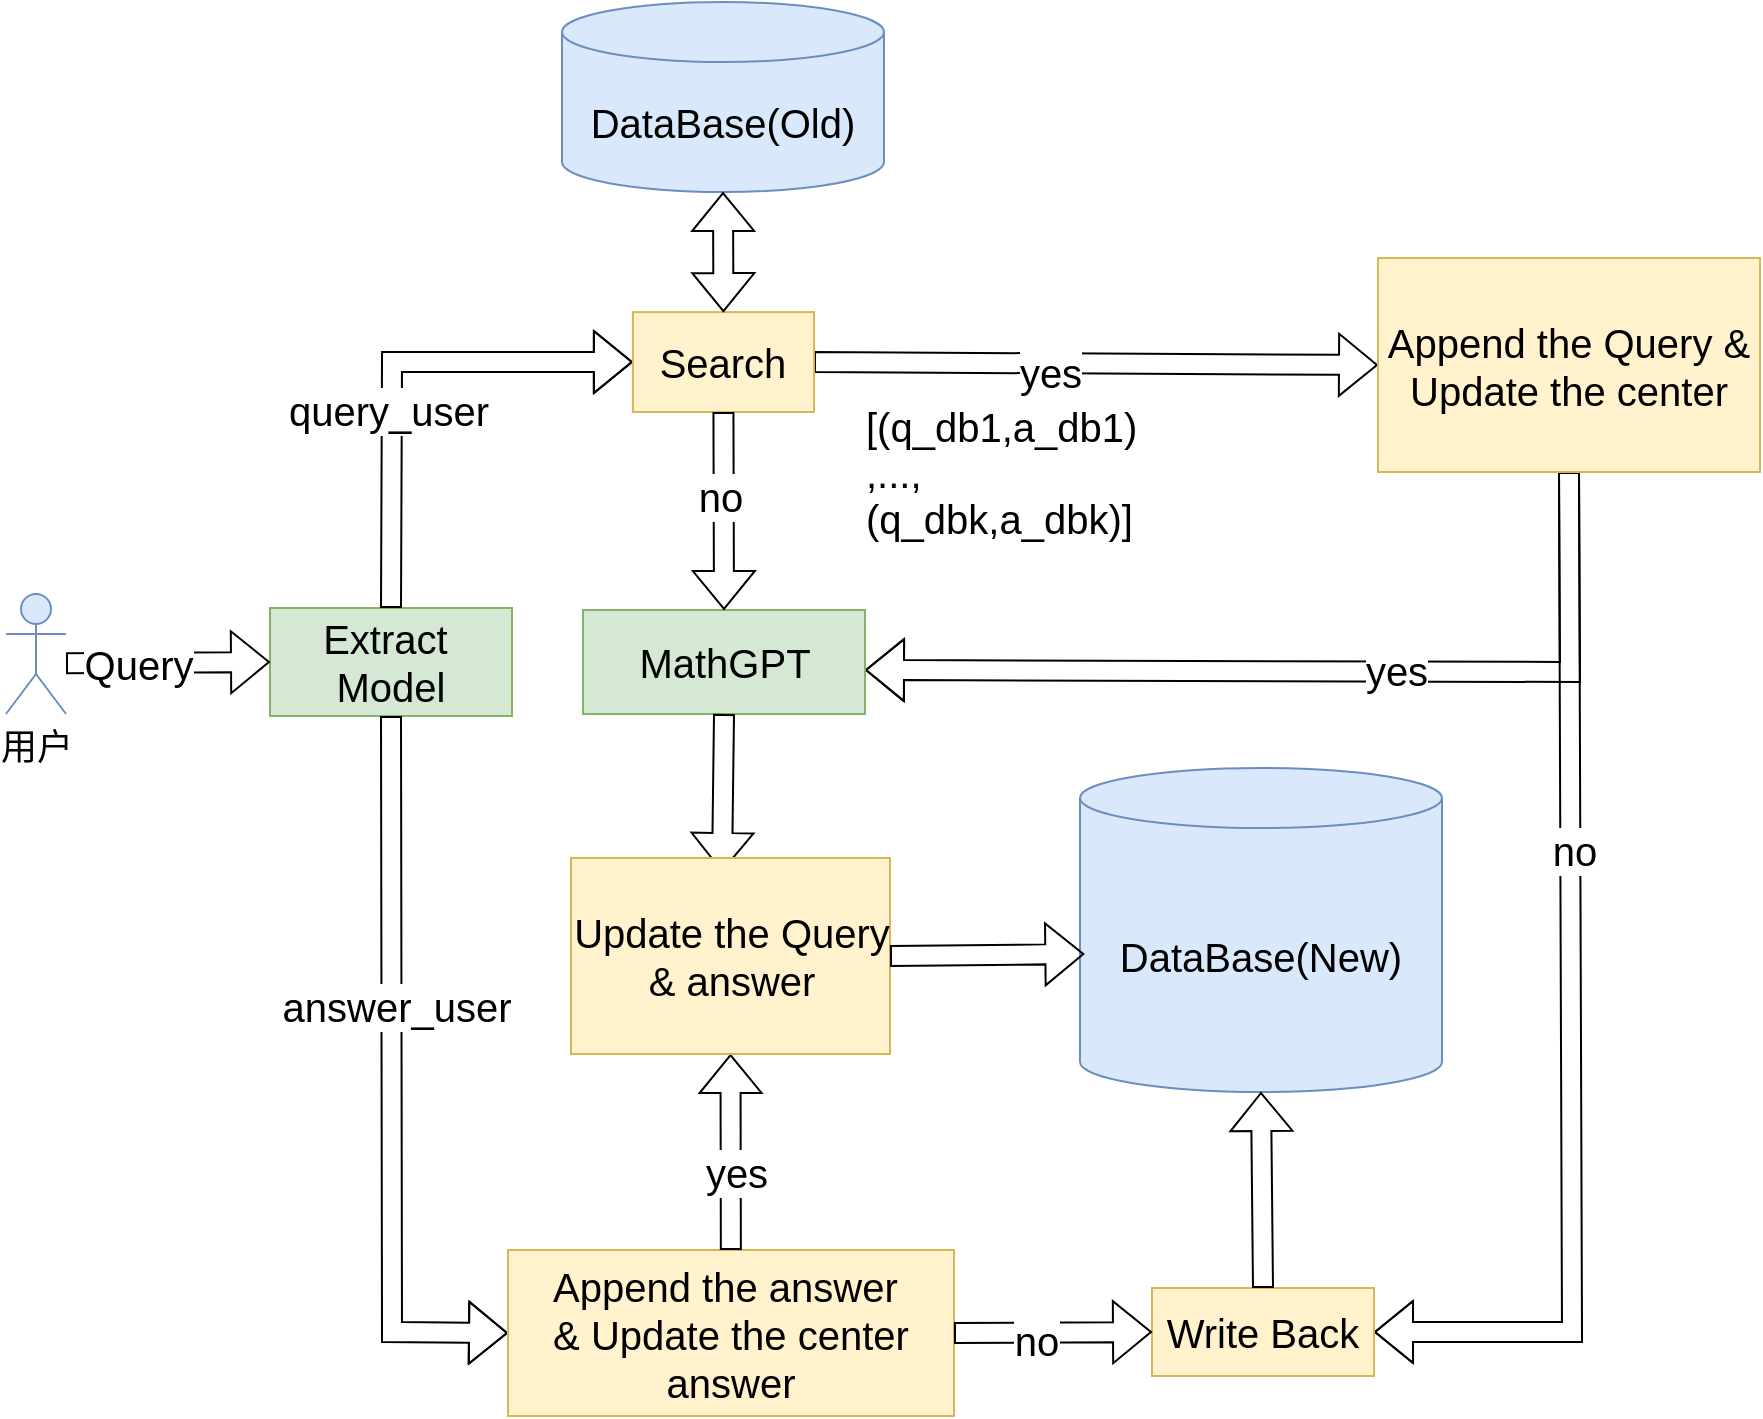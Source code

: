 <mxfile version="24.7.16">
  <diagram name="Page-1" id="52a04d89-c75d-2922-d76d-85b35f80e030">
    <mxGraphModel dx="1193" dy="861" grid="1" gridSize="10" guides="1" tooltips="1" connect="1" arrows="1" fold="1" page="1" pageScale="1" pageWidth="1100" pageHeight="850" background="none" math="0" shadow="0">
      <root>
        <mxCell id="0" />
        <mxCell id="1" parent="0" />
        <mxCell id="6ljBKqhG9MOsJNuzWGUm-1" value="&lt;font style=&quot;font-size: 20px;&quot;&gt;Extract&amp;nbsp; Model&lt;/font&gt;" style="rounded=0;whiteSpace=wrap;html=1;fillColor=#d5e8d4;gradientColor=none;strokeColor=#82b366;" parent="1" vertex="1">
          <mxGeometry x="184" y="388" width="121" height="54" as="geometry" />
        </mxCell>
        <mxCell id="6ljBKqhG9MOsJNuzWGUm-4" value="" style="endArrow=classic;html=1;rounded=0;exitX=0.5;exitY=0;exitDx=0;exitDy=0;entryX=0;entryY=0.5;entryDx=0;entryDy=0;shape=flexArrow;" parent="1" source="6ljBKqhG9MOsJNuzWGUm-1" target="6ljBKqhG9MOsJNuzWGUm-66" edge="1">
          <mxGeometry width="50" height="50" relative="1" as="geometry">
            <mxPoint x="504" y="420" as="sourcePoint" />
            <mxPoint x="284" y="270" as="targetPoint" />
            <Array as="points">
              <mxPoint x="245" y="265" />
            </Array>
          </mxGeometry>
        </mxCell>
        <mxCell id="6ljBKqhG9MOsJNuzWGUm-129" value="&lt;font style=&quot;font-size: 20px;&quot;&gt;query_user&lt;/font&gt;" style="edgeLabel;html=1;align=center;verticalAlign=middle;resizable=0;points=[];fontSize=12;" parent="6ljBKqhG9MOsJNuzWGUm-4" vertex="1" connectable="0">
          <mxGeometry x="-0.187" y="2" relative="1" as="geometry">
            <mxPoint as="offset" />
          </mxGeometry>
        </mxCell>
        <mxCell id="6ljBKqhG9MOsJNuzWGUm-8" value="&lt;font style=&quot;font-size: 20px;&quot;&gt;DataBase(New)&lt;/font&gt;" style="shape=cylinder3;whiteSpace=wrap;html=1;boundedLbl=1;backgroundOutline=1;size=15;fillColor=#dae8fc;strokeColor=#6c8ebf;" parent="1" vertex="1">
          <mxGeometry x="589" y="468" width="181" height="162" as="geometry" />
        </mxCell>
        <mxCell id="6ljBKqhG9MOsJNuzWGUm-9" value="" style="endArrow=classic;html=1;rounded=0;exitX=1;exitY=0.5;exitDx=0;exitDy=0;shape=flexArrow;entryX=0;entryY=0.5;entryDx=0;entryDy=0;" parent="1" source="6ljBKqhG9MOsJNuzWGUm-66" target="6ljBKqhG9MOsJNuzWGUm-67" edge="1">
          <mxGeometry width="50" height="50" relative="1" as="geometry">
            <mxPoint x="404.5" y="257.5" as="sourcePoint" />
            <mxPoint x="770" y="310" as="targetPoint" />
            <Array as="points" />
          </mxGeometry>
        </mxCell>
        <mxCell id="6ljBKqhG9MOsJNuzWGUm-42" value="&lt;font style=&quot;font-size: 20px;&quot;&gt;yes&lt;/font&gt;" style="edgeLabel;html=1;align=center;verticalAlign=middle;resizable=0;points=[];" parent="6ljBKqhG9MOsJNuzWGUm-9" vertex="1" connectable="0">
          <mxGeometry x="-0.168" y="-3" relative="1" as="geometry">
            <mxPoint y="1" as="offset" />
          </mxGeometry>
        </mxCell>
        <mxCell id="6ljBKqhG9MOsJNuzWGUm-13" value="" style="endArrow=classic;html=1;rounded=0;entryX=1;entryY=0.5;entryDx=0;entryDy=0;shape=flexArrow;exitX=0.5;exitY=1;exitDx=0;exitDy=0;" parent="1" source="6ljBKqhG9MOsJNuzWGUm-67" edge="1">
          <mxGeometry width="50" height="50" relative="1" as="geometry">
            <mxPoint x="833.5" y="324" as="sourcePoint" />
            <mxPoint x="481.5" y="419.0" as="targetPoint" />
            <Array as="points">
              <mxPoint x="834" y="420" />
            </Array>
          </mxGeometry>
        </mxCell>
        <mxCell id="6ljBKqhG9MOsJNuzWGUm-29" value="&lt;font style=&quot;font-size: 20px;&quot;&gt;yes&lt;/font&gt;" style="edgeLabel;html=1;align=center;verticalAlign=middle;resizable=0;points=[];" parent="6ljBKqhG9MOsJNuzWGUm-13" vertex="1" connectable="0">
          <mxGeometry x="-0.171" y="-2" relative="1" as="geometry">
            <mxPoint y="1" as="offset" />
          </mxGeometry>
        </mxCell>
        <mxCell id="6ljBKqhG9MOsJNuzWGUm-14" value="&lt;font style=&quot;font-size: 20px;&quot;&gt;MathGPT&lt;/font&gt;" style="rounded=0;whiteSpace=wrap;html=1;fillColor=#d5e8d4;gradientColor=none;strokeColor=#82b366;" parent="1" vertex="1">
          <mxGeometry x="340.5" y="389" width="141" height="52" as="geometry" />
        </mxCell>
        <mxCell id="6ljBKqhG9MOsJNuzWGUm-19" value="" style="endArrow=classic;html=1;rounded=0;exitX=0.5;exitY=1;exitDx=0;exitDy=0;shape=flexArrow;" parent="1" source="6ljBKqhG9MOsJNuzWGUm-14" edge="1">
          <mxGeometry width="50" height="50" relative="1" as="geometry">
            <mxPoint x="636" y="268" as="sourcePoint" />
            <mxPoint x="410" y="520" as="targetPoint" />
            <Array as="points" />
          </mxGeometry>
        </mxCell>
        <mxCell id="6ljBKqhG9MOsJNuzWGUm-32" value="" style="endArrow=classic;html=1;rounded=0;shape=flexArrow;exitX=0.5;exitY=1;exitDx=0;exitDy=0;entryX=1;entryY=0.5;entryDx=0;entryDy=0;" parent="1" source="6ljBKqhG9MOsJNuzWGUm-67" target="6ljBKqhG9MOsJNuzWGUm-80" edge="1">
          <mxGeometry width="50" height="50" relative="1" as="geometry">
            <mxPoint x="833.5" y="320.0" as="sourcePoint" />
            <mxPoint x="719" y="748" as="targetPoint" />
            <Array as="points">
              <mxPoint x="835" y="750" />
            </Array>
          </mxGeometry>
        </mxCell>
        <mxCell id="6ljBKqhG9MOsJNuzWGUm-33" value="&lt;font style=&quot;font-size: 20px;&quot;&gt;no&lt;/font&gt;" style="edgeLabel;html=1;align=center;verticalAlign=middle;resizable=0;points=[];" parent="6ljBKqhG9MOsJNuzWGUm-32" vertex="1" connectable="0">
          <mxGeometry x="-0.286" y="2" relative="1" as="geometry">
            <mxPoint as="offset" />
          </mxGeometry>
        </mxCell>
        <mxCell id="6ljBKqhG9MOsJNuzWGUm-40" value="" style="endArrow=classic;html=1;rounded=0;exitX=0.5;exitY=1;exitDx=0;exitDy=0;shape=flexArrow;entryX=0;entryY=0.5;entryDx=0;entryDy=0;" parent="1" source="6ljBKqhG9MOsJNuzWGUm-1" target="6ljBKqhG9MOsJNuzWGUm-68" edge="1">
          <mxGeometry width="50" height="50" relative="1" as="geometry">
            <mxPoint x="250" y="310" as="sourcePoint" />
            <mxPoint x="304" y="450" as="targetPoint" />
            <Array as="points">
              <mxPoint x="245" y="750" />
            </Array>
          </mxGeometry>
        </mxCell>
        <mxCell id="6ljBKqhG9MOsJNuzWGUm-130" value="&lt;font style=&quot;font-size: 20px;&quot;&gt;answer_user&lt;/font&gt;" style="edgeLabel;html=1;align=center;verticalAlign=middle;resizable=0;points=[];fontSize=12;" parent="6ljBKqhG9MOsJNuzWGUm-40" vertex="1" connectable="0">
          <mxGeometry x="-0.211" y="2" relative="1" as="geometry">
            <mxPoint as="offset" />
          </mxGeometry>
        </mxCell>
        <mxCell id="6ljBKqhG9MOsJNuzWGUm-52" value="&lt;p style=&quot;line-height: normal; margin-top: 0pt; margin-bottom: 0pt; text-align: left; direction: ltr; unicode-bidi: embed; font-size: 20px;&quot;&gt;&lt;font style=&quot;font-size: 20px;&quot;&gt;&lt;span style=&quot;font-family: Arial; font-variant: normal; text-transform: none; font-style: normal;&quot;&gt;[(q_&lt;/span&gt;&lt;span style=&quot;font-family: Arial; font-variant: normal; color: black; font-weight: normal; font-style: normal;&quot;&gt;db1&lt;/span&gt;&lt;span style=&quot;font-family: Arial; font-variant: normal; text-transform: none; font-style: normal;&quot;&gt;,a_&lt;/span&gt;&lt;span style=&quot;font-family: Arial; font-variant: normal; color: black; font-weight: normal; font-style: normal;&quot;&gt;db1&lt;/span&gt;&lt;span style=&quot;font-family: Arial; font-variant: normal; text-transform: none; font-style: normal;&quot;&gt;)&lt;/span&gt;&lt;/font&gt;&lt;/p&gt;&lt;p style=&quot;line-height: normal; margin-top: 0pt; margin-bottom: 0pt; text-align: left; direction: ltr; unicode-bidi: embed; font-size: 20px;&quot;&gt;&lt;font style=&quot;font-size: 20px;&quot;&gt;&lt;span style=&quot;font-family: Arial; font-variant: normal; text-transform: none; font-style: normal;&quot;&gt;,...,&lt;/span&gt;&lt;/font&gt;&lt;/p&gt;&lt;p style=&quot;line-height: normal; margin-top: 0pt; margin-bottom: 0pt; text-align: left; direction: ltr; unicode-bidi: embed; font-size: 20px;&quot;&gt;&lt;font style=&quot;font-size: 20px;&quot;&gt;&lt;span style=&quot;font-family: Arial; font-variant: normal; text-transform: none; font-style: normal;&quot;&gt;&lt;font style=&quot;font-size: 20px;&quot;&gt;&lt;span style=&quot;font-variant-numeric: normal; font-variant-east-asian: normal; font-variant-alternates: normal; font-variant-position: normal;&quot;&gt;(q_&lt;/span&gt;&lt;span style=&quot;font-variant-numeric: normal; font-variant-east-asian: normal; font-variant-alternates: normal; font-variant-position: normal;&quot;&gt;dbk&lt;/span&gt;&lt;span style=&quot;font-variant-numeric: normal; font-variant-east-asian: normal; font-variant-alternates: normal; font-variant-position: normal;&quot;&gt;,a_&lt;/span&gt;&lt;span style=&quot;font-variant-numeric: normal; font-variant-east-asian: normal; font-variant-alternates: normal; font-variant-position: normal;&quot;&gt;dbk&lt;/span&gt;&lt;span style=&quot;font-variant-numeric: normal; font-variant-east-asian: normal; font-variant-alternates: normal; font-variant-position: normal;&quot;&gt;)]&lt;/span&gt;&lt;/font&gt;&lt;br&gt;&lt;/span&gt;&lt;/font&gt;&lt;/p&gt;" style="text;whiteSpace=wrap;html=1;" parent="1" vertex="1">
          <mxGeometry x="480" y="280" width="110" height="47" as="geometry" />
        </mxCell>
        <mxCell id="6ljBKqhG9MOsJNuzWGUm-59" value="&lt;font style=&quot;font-size: 18px;&quot;&gt;用户&lt;/font&gt;" style="shape=umlActor;verticalLabelPosition=bottom;verticalAlign=top;html=1;outlineConnect=0;fillColor=#dae8fc;strokeColor=#6c8ebf;" parent="1" vertex="1">
          <mxGeometry x="52" y="381" width="30" height="60" as="geometry" />
        </mxCell>
        <mxCell id="6ljBKqhG9MOsJNuzWGUm-60" value="" style="endArrow=classic;html=1;rounded=0;entryX=0;entryY=0.5;entryDx=0;entryDy=0;shape=flexArrow;" parent="1" target="6ljBKqhG9MOsJNuzWGUm-1" edge="1">
          <mxGeometry width="50" height="50" relative="1" as="geometry">
            <mxPoint x="82" y="415.615" as="sourcePoint" />
            <mxPoint x="184" y="413" as="targetPoint" />
          </mxGeometry>
        </mxCell>
        <mxCell id="6ljBKqhG9MOsJNuzWGUm-120" value="&lt;font style=&quot;font-size: 20px;&quot;&gt;Query&lt;/font&gt;" style="edgeLabel;html=1;align=center;verticalAlign=middle;resizable=0;points=[];" parent="6ljBKqhG9MOsJNuzWGUm-60" vertex="1" connectable="0">
          <mxGeometry x="-0.316" relative="1" as="geometry">
            <mxPoint x="1" as="offset" />
          </mxGeometry>
        </mxCell>
        <mxCell id="6ljBKqhG9MOsJNuzWGUm-66" value="&lt;font style=&quot;font-size: 20px;&quot;&gt;Search&lt;/font&gt;" style="rounded=0;whiteSpace=wrap;html=1;rotation=0;fillColor=#fff2cc;gradientColor=none;strokeColor=#d6b656;" parent="1" vertex="1">
          <mxGeometry x="365.44" y="240.06" width="90.56" height="49.94" as="geometry" />
        </mxCell>
        <mxCell id="6ljBKqhG9MOsJNuzWGUm-67" value="&lt;font style=&quot;font-size: 20px;&quot;&gt;Append the Query &amp;amp; Update the center&lt;/font&gt;" style="rounded=0;whiteSpace=wrap;html=1;fillColor=#fff2cc;gradientColor=none;strokeColor=#d6b656;" parent="1" vertex="1">
          <mxGeometry x="738" y="213" width="191" height="107" as="geometry" />
        </mxCell>
        <mxCell id="6ljBKqhG9MOsJNuzWGUm-68" value="&lt;font style=&quot;font-size: 20px;&quot;&gt;Append the answer&lt;span style=&quot;background-color: initial;&quot;&gt;&amp;nbsp;&lt;/span&gt;&lt;/font&gt;&lt;div style=&quot;font-size: 20px;&quot;&gt;&lt;span style=&quot;background-color: initial;&quot;&gt;&lt;font style=&quot;font-size: 20px;&quot;&gt;&amp;amp; Update the center answer&lt;/font&gt;&lt;/span&gt;&lt;/div&gt;" style="rounded=0;whiteSpace=wrap;html=1;fillColor=#fff2cc;gradientColor=none;strokeColor=#d6b656;" parent="1" vertex="1">
          <mxGeometry x="303" y="709" width="223" height="83" as="geometry" />
        </mxCell>
        <mxCell id="6ljBKqhG9MOsJNuzWGUm-74" value="" style="endArrow=classic;html=1;rounded=0;exitX=0.5;exitY=1;exitDx=0;exitDy=0;entryX=0.5;entryY=0;entryDx=0;entryDy=0;shape=flexArrow;" parent="1" source="6ljBKqhG9MOsJNuzWGUm-66" target="6ljBKqhG9MOsJNuzWGUm-14" edge="1">
          <mxGeometry width="50" height="50" relative="1" as="geometry">
            <mxPoint x="426" y="40" as="sourcePoint" />
            <mxPoint x="576" y="200" as="targetPoint" />
          </mxGeometry>
        </mxCell>
        <mxCell id="6ljBKqhG9MOsJNuzWGUm-75" value="&lt;font style=&quot;font-size: 20px;&quot;&gt;no&lt;/font&gt;" style="edgeLabel;html=1;align=center;verticalAlign=middle;resizable=0;points=[];" parent="6ljBKqhG9MOsJNuzWGUm-74" vertex="1" connectable="0">
          <mxGeometry x="-0.171" y="-2" relative="1" as="geometry">
            <mxPoint y="1" as="offset" />
          </mxGeometry>
        </mxCell>
        <mxCell id="6ljBKqhG9MOsJNuzWGUm-78" value="" style="endArrow=classic;html=1;rounded=0;entryX=0.5;entryY=1;entryDx=0;entryDy=0;shape=flexArrow;" parent="1" source="6ljBKqhG9MOsJNuzWGUm-68" target="6ljBKqhG9MOsJNuzWGUm-83" edge="1">
          <mxGeometry width="50" height="50" relative="1" as="geometry">
            <mxPoint x="830" y="440" as="sourcePoint" />
            <mxPoint x="416" y="490" as="targetPoint" />
            <Array as="points" />
          </mxGeometry>
        </mxCell>
        <mxCell id="6ljBKqhG9MOsJNuzWGUm-79" value="&lt;font style=&quot;font-size: 20px;&quot;&gt;yes&lt;/font&gt;" style="edgeLabel;html=1;align=center;verticalAlign=middle;resizable=0;points=[];" parent="6ljBKqhG9MOsJNuzWGUm-78" vertex="1" connectable="0">
          <mxGeometry x="-0.171" y="-2" relative="1" as="geometry">
            <mxPoint y="1" as="offset" />
          </mxGeometry>
        </mxCell>
        <mxCell id="6ljBKqhG9MOsJNuzWGUm-80" value="&lt;font style=&quot;font-size: 20px;&quot;&gt;Write Back&lt;/font&gt;" style="rounded=0;whiteSpace=wrap;html=1;fillColor=#fff2cc;gradientColor=none;strokeColor=#d6b656;" parent="1" vertex="1">
          <mxGeometry x="625" y="728" width="111" height="44" as="geometry" />
        </mxCell>
        <mxCell id="6ljBKqhG9MOsJNuzWGUm-81" value="" style="endArrow=classic;html=1;rounded=0;exitX=0.5;exitY=0;exitDx=0;exitDy=0;entryX=0.5;entryY=1;entryDx=0;entryDy=0;entryPerimeter=0;shape=flexArrow;" parent="1" source="6ljBKqhG9MOsJNuzWGUm-80" target="6ljBKqhG9MOsJNuzWGUm-8" edge="1">
          <mxGeometry width="50" height="50" relative="1" as="geometry">
            <mxPoint x="679.5" y="726.0" as="sourcePoint" />
            <mxPoint x="680" y="601" as="targetPoint" />
            <Array as="points" />
          </mxGeometry>
        </mxCell>
        <mxCell id="6ljBKqhG9MOsJNuzWGUm-83" value="&lt;font style=&quot;font-size: 20px;&quot;&gt;Update the Query &amp;amp; answer&lt;/font&gt;" style="rounded=0;whiteSpace=wrap;html=1;fillColor=#fff2cc;gradientColor=none;strokeColor=#d6b656;" parent="1" vertex="1">
          <mxGeometry x="334.5" y="513" width="159.5" height="98" as="geometry" />
        </mxCell>
        <mxCell id="6ljBKqhG9MOsJNuzWGUm-90" value="" style="endArrow=classic;html=1;rounded=0;entryX=0;entryY=0.5;entryDx=0;entryDy=0;shape=flexArrow;exitX=1;exitY=0.5;exitDx=0;exitDy=0;" parent="1" source="6ljBKqhG9MOsJNuzWGUm-68" target="6ljBKqhG9MOsJNuzWGUm-80" edge="1">
          <mxGeometry width="50" height="50" relative="1" as="geometry">
            <mxPoint x="496" y="750" as="sourcePoint" />
            <mxPoint x="826" y="380" as="targetPoint" />
            <Array as="points" />
          </mxGeometry>
        </mxCell>
        <mxCell id="6ljBKqhG9MOsJNuzWGUm-91" value="&lt;font style=&quot;font-size: 20px;&quot;&gt;no&lt;/font&gt;" style="edgeLabel;html=1;align=center;verticalAlign=middle;resizable=0;points=[];" parent="6ljBKqhG9MOsJNuzWGUm-90" vertex="1" connectable="0">
          <mxGeometry x="-0.171" y="-2" relative="1" as="geometry">
            <mxPoint y="1" as="offset" />
          </mxGeometry>
        </mxCell>
        <mxCell id="6ljBKqhG9MOsJNuzWGUm-96" value="" style="endArrow=classic;html=1;rounded=0;exitX=1;exitY=0.5;exitDx=0;exitDy=0;entryX=0.012;entryY=0.574;entryDx=0;entryDy=0;entryPerimeter=0;shape=flexArrow;" parent="1" source="6ljBKqhG9MOsJNuzWGUm-83" target="6ljBKqhG9MOsJNuzWGUm-8" edge="1">
          <mxGeometry width="50" height="50" relative="1" as="geometry">
            <mxPoint x="466" y="510" as="sourcePoint" />
            <mxPoint x="766" y="430" as="targetPoint" />
            <Array as="points" />
          </mxGeometry>
        </mxCell>
        <mxCell id="6ljBKqhG9MOsJNuzWGUm-111" value="&lt;font style=&quot;font-size: 20px;&quot;&gt;DataBase(Old)&lt;/font&gt;" style="shape=cylinder3;whiteSpace=wrap;html=1;boundedLbl=1;backgroundOutline=1;size=15;strokeColor=#6c8ebf;fillColor=#dae8fc;" parent="1" vertex="1">
          <mxGeometry x="330" y="85" width="161" height="95" as="geometry" />
        </mxCell>
        <mxCell id="6ljBKqhG9MOsJNuzWGUm-119" value="" style="shape=flexArrow;endArrow=classic;startArrow=classic;html=1;rounded=0;entryX=0.5;entryY=1;entryDx=0;entryDy=0;entryPerimeter=0;exitX=0.5;exitY=0;exitDx=0;exitDy=0;" parent="1" source="6ljBKqhG9MOsJNuzWGUm-66" target="6ljBKqhG9MOsJNuzWGUm-111" edge="1">
          <mxGeometry width="100" height="100" relative="1" as="geometry">
            <mxPoint x="586" y="500" as="sourcePoint" />
            <mxPoint x="686" y="400" as="targetPoint" />
          </mxGeometry>
        </mxCell>
      </root>
    </mxGraphModel>
  </diagram>
</mxfile>
